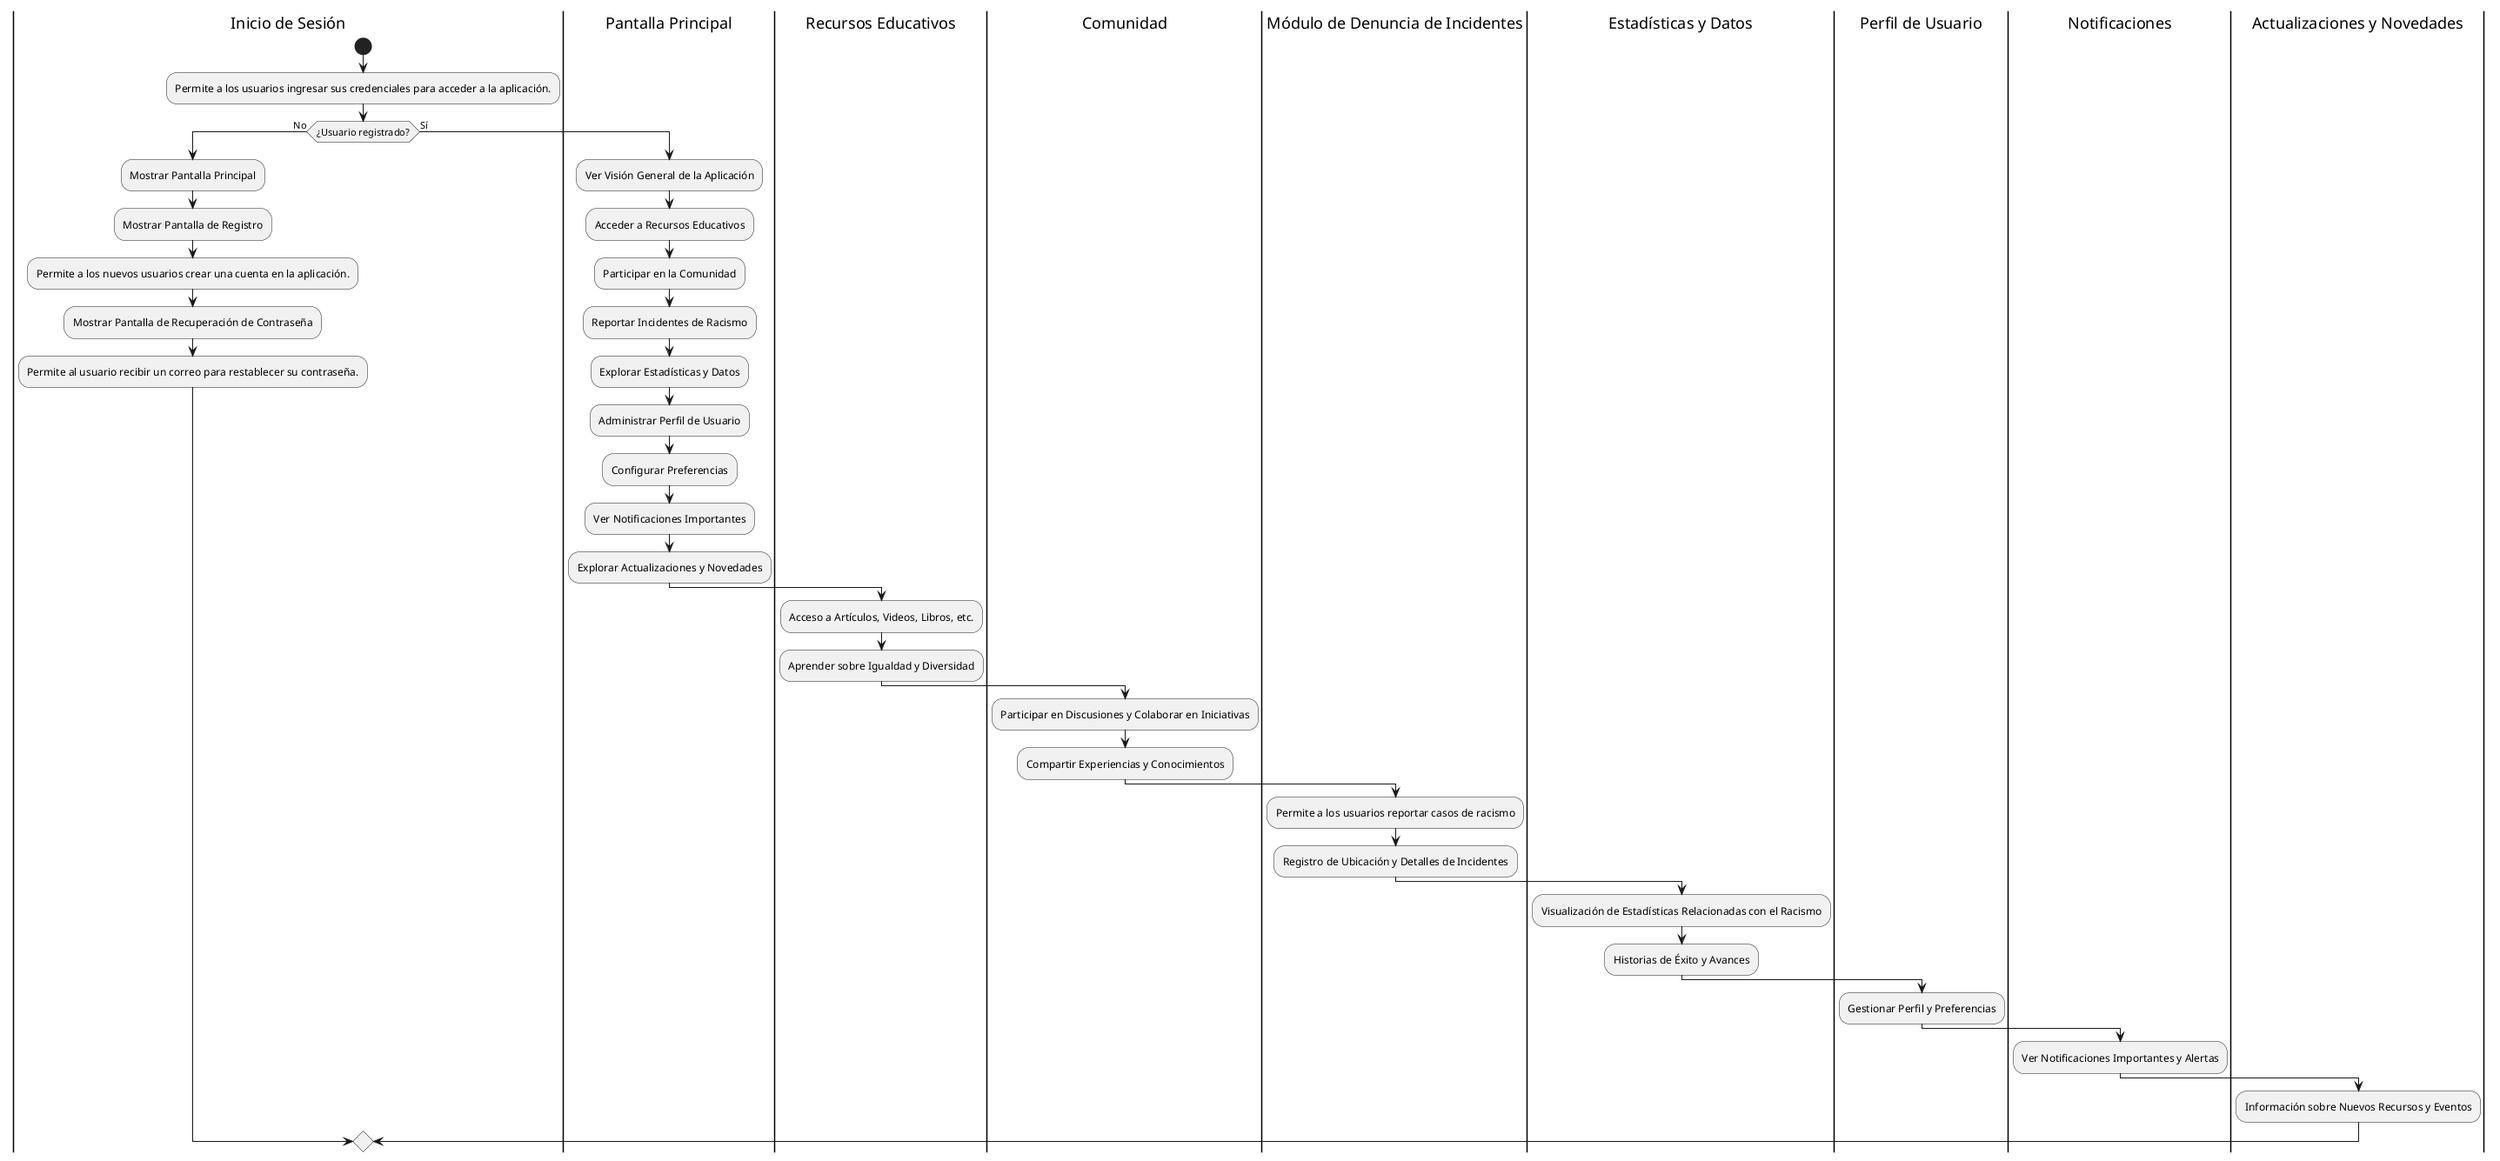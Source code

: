 @startuml IgualApp
|Inicio de Sesión|
start
:Permite a los usuarios ingresar sus credenciales para acceder a la aplicación.;
if (¿Usuario registrado?) then (No)
:Mostrar Pantalla Principal;
:Mostrar Pantalla de Registro;
:Permite a los nuevos usuarios crear una cuenta en la aplicación.;
:Mostrar Pantalla de Recuperación de Contraseña;
:Permite al usuario recibir un correo para restablecer su contraseña.;
else (Sí)
|Pantalla Principal|
:Ver Visión General de la Aplicación;
:Acceder a Recursos Educativos;
:Participar en la Comunidad;
:Reportar Incidentes de Racismo;
:Explorar Estadísticas y Datos;
:Administrar Perfil de Usuario;
:Configurar Preferencias;
:Ver Notificaciones Importantes;
:Explorar Actualizaciones y Novedades;
|Recursos Educativos|
:Acceso a Artículos, Videos, Libros, etc.;
:Aprender sobre Igualdad y Diversidad;
|Comunidad|
:Participar en Discusiones y Colaborar en Iniciativas;
:Compartir Experiencias y Conocimientos;
|Módulo de Denuncia de Incidentes|
:Permite a los usuarios reportar casos de racismo;
:Registro de Ubicación y Detalles de Incidentes;
|Estadísticas y Datos|
:Visualización de Estadísticas Relacionadas con el Racismo;
:Historias de Éxito y Avances;
|Perfil de Usuario|
:Gestionar Perfil y Preferencias;
|Notificaciones|
:Ver Notificaciones Importantes y Alertas;
|Actualizaciones y Novedades|
:Información sobre Nuevos Recursos y Eventos;
endif
@enduml
